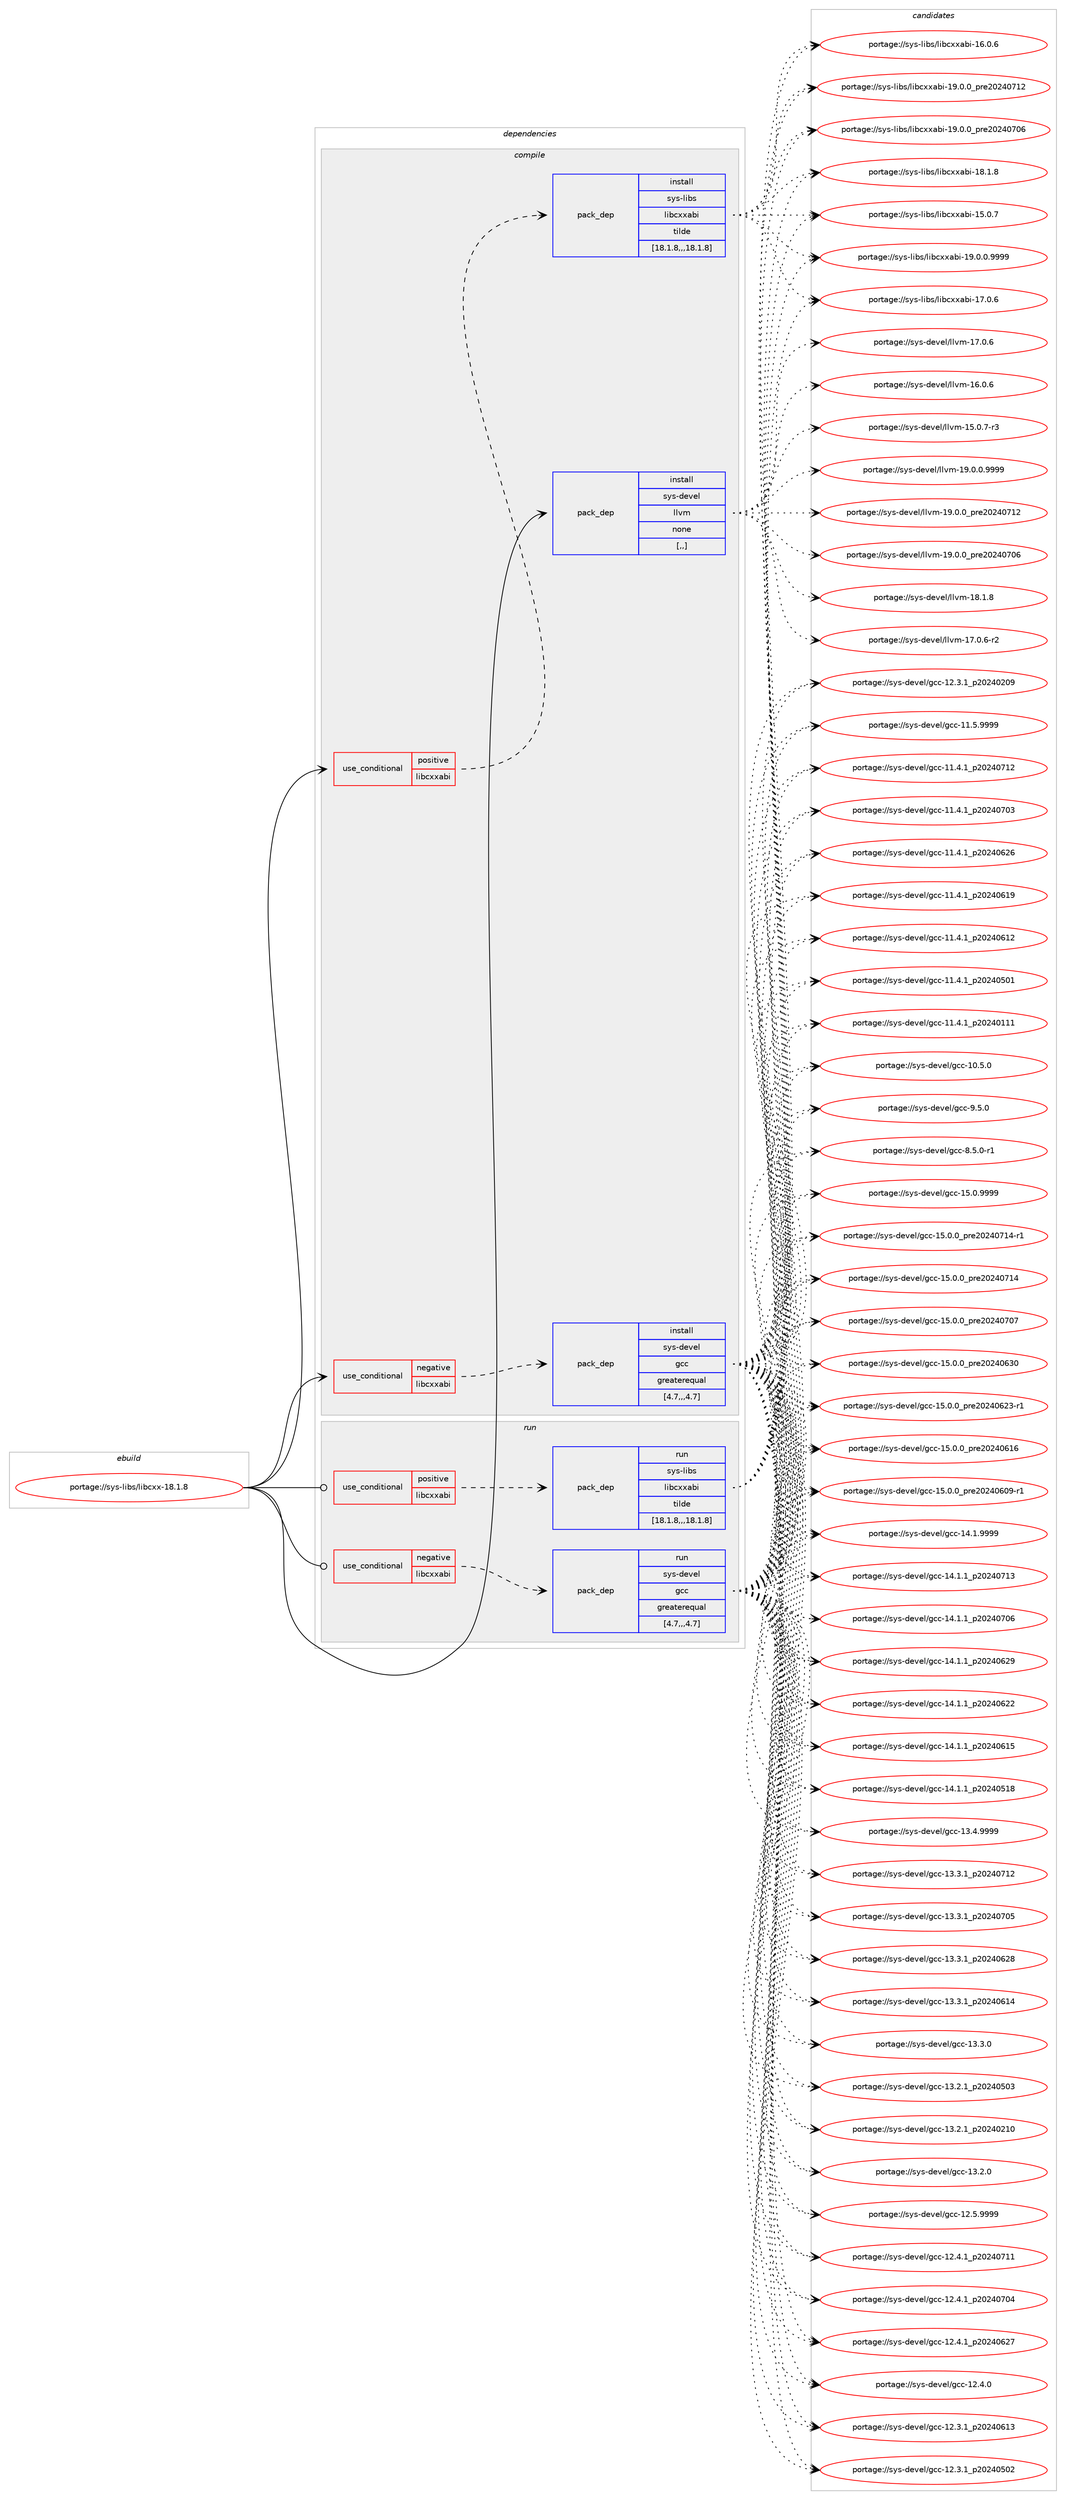 digraph prolog {

# *************
# Graph options
# *************

newrank=true;
concentrate=true;
compound=true;
graph [rankdir=LR,fontname=Helvetica,fontsize=10,ranksep=1.5];#, ranksep=2.5, nodesep=0.2];
edge  [arrowhead=vee];
node  [fontname=Helvetica,fontsize=10];

# **********
# The ebuild
# **********

subgraph cluster_leftcol {
color=gray;
rank=same;
label=<<i>ebuild</i>>;
id [label="portage://sys-libs/libcxx-18.1.8", color=red, width=4, href="../sys-libs/libcxx-18.1.8.svg"];
}

# ****************
# The dependencies
# ****************

subgraph cluster_midcol {
color=gray;
label=<<i>dependencies</i>>;
subgraph cluster_compile {
fillcolor="#eeeeee";
style=filled;
label=<<i>compile</i>>;
subgraph cond117038 {
dependency438586 [label=<<TABLE BORDER="0" CELLBORDER="1" CELLSPACING="0" CELLPADDING="4"><TR><TD ROWSPAN="3" CELLPADDING="10">use_conditional</TD></TR><TR><TD>negative</TD></TR><TR><TD>libcxxabi</TD></TR></TABLE>>, shape=none, color=red];
subgraph pack318552 {
dependency438587 [label=<<TABLE BORDER="0" CELLBORDER="1" CELLSPACING="0" CELLPADDING="4" WIDTH="220"><TR><TD ROWSPAN="6" CELLPADDING="30">pack_dep</TD></TR><TR><TD WIDTH="110">install</TD></TR><TR><TD>sys-devel</TD></TR><TR><TD>gcc</TD></TR><TR><TD>greaterequal</TD></TR><TR><TD>[4.7,,,4.7]</TD></TR></TABLE>>, shape=none, color=blue];
}
dependency438586:e -> dependency438587:w [weight=20,style="dashed",arrowhead="vee"];
}
id:e -> dependency438586:w [weight=20,style="solid",arrowhead="vee"];
subgraph cond117039 {
dependency438588 [label=<<TABLE BORDER="0" CELLBORDER="1" CELLSPACING="0" CELLPADDING="4"><TR><TD ROWSPAN="3" CELLPADDING="10">use_conditional</TD></TR><TR><TD>positive</TD></TR><TR><TD>libcxxabi</TD></TR></TABLE>>, shape=none, color=red];
subgraph pack318553 {
dependency438589 [label=<<TABLE BORDER="0" CELLBORDER="1" CELLSPACING="0" CELLPADDING="4" WIDTH="220"><TR><TD ROWSPAN="6" CELLPADDING="30">pack_dep</TD></TR><TR><TD WIDTH="110">install</TD></TR><TR><TD>sys-libs</TD></TR><TR><TD>libcxxabi</TD></TR><TR><TD>tilde</TD></TR><TR><TD>[18.1.8,,,18.1.8]</TD></TR></TABLE>>, shape=none, color=blue];
}
dependency438588:e -> dependency438589:w [weight=20,style="dashed",arrowhead="vee"];
}
id:e -> dependency438588:w [weight=20,style="solid",arrowhead="vee"];
subgraph pack318554 {
dependency438590 [label=<<TABLE BORDER="0" CELLBORDER="1" CELLSPACING="0" CELLPADDING="4" WIDTH="220"><TR><TD ROWSPAN="6" CELLPADDING="30">pack_dep</TD></TR><TR><TD WIDTH="110">install</TD></TR><TR><TD>sys-devel</TD></TR><TR><TD>llvm</TD></TR><TR><TD>none</TD></TR><TR><TD>[,,]</TD></TR></TABLE>>, shape=none, color=blue];
}
id:e -> dependency438590:w [weight=20,style="solid",arrowhead="vee"];
}
subgraph cluster_compileandrun {
fillcolor="#eeeeee";
style=filled;
label=<<i>compile and run</i>>;
}
subgraph cluster_run {
fillcolor="#eeeeee";
style=filled;
label=<<i>run</i>>;
subgraph cond117040 {
dependency438591 [label=<<TABLE BORDER="0" CELLBORDER="1" CELLSPACING="0" CELLPADDING="4"><TR><TD ROWSPAN="3" CELLPADDING="10">use_conditional</TD></TR><TR><TD>negative</TD></TR><TR><TD>libcxxabi</TD></TR></TABLE>>, shape=none, color=red];
subgraph pack318555 {
dependency438592 [label=<<TABLE BORDER="0" CELLBORDER="1" CELLSPACING="0" CELLPADDING="4" WIDTH="220"><TR><TD ROWSPAN="6" CELLPADDING="30">pack_dep</TD></TR><TR><TD WIDTH="110">run</TD></TR><TR><TD>sys-devel</TD></TR><TR><TD>gcc</TD></TR><TR><TD>greaterequal</TD></TR><TR><TD>[4.7,,,4.7]</TD></TR></TABLE>>, shape=none, color=blue];
}
dependency438591:e -> dependency438592:w [weight=20,style="dashed",arrowhead="vee"];
}
id:e -> dependency438591:w [weight=20,style="solid",arrowhead="odot"];
subgraph cond117041 {
dependency438593 [label=<<TABLE BORDER="0" CELLBORDER="1" CELLSPACING="0" CELLPADDING="4"><TR><TD ROWSPAN="3" CELLPADDING="10">use_conditional</TD></TR><TR><TD>positive</TD></TR><TR><TD>libcxxabi</TD></TR></TABLE>>, shape=none, color=red];
subgraph pack318556 {
dependency438594 [label=<<TABLE BORDER="0" CELLBORDER="1" CELLSPACING="0" CELLPADDING="4" WIDTH="220"><TR><TD ROWSPAN="6" CELLPADDING="30">pack_dep</TD></TR><TR><TD WIDTH="110">run</TD></TR><TR><TD>sys-libs</TD></TR><TR><TD>libcxxabi</TD></TR><TR><TD>tilde</TD></TR><TR><TD>[18.1.8,,,18.1.8]</TD></TR></TABLE>>, shape=none, color=blue];
}
dependency438593:e -> dependency438594:w [weight=20,style="dashed",arrowhead="vee"];
}
id:e -> dependency438593:w [weight=20,style="solid",arrowhead="odot"];
}
}

# **************
# The candidates
# **************

subgraph cluster_choices {
rank=same;
color=gray;
label=<<i>candidates</i>>;

subgraph choice318552 {
color=black;
nodesep=1;
choice1151211154510010111810110847103999945495346484657575757 [label="portage://sys-devel/gcc-15.0.9999", color=red, width=4,href="../sys-devel/gcc-15.0.9999.svg"];
choice11512111545100101118101108471039999454953464846489511211410150485052485549524511449 [label="portage://sys-devel/gcc-15.0.0_pre20240714-r1", color=red, width=4,href="../sys-devel/gcc-15.0.0_pre20240714-r1.svg"];
choice1151211154510010111810110847103999945495346484648951121141015048505248554952 [label="portage://sys-devel/gcc-15.0.0_pre20240714", color=red, width=4,href="../sys-devel/gcc-15.0.0_pre20240714.svg"];
choice1151211154510010111810110847103999945495346484648951121141015048505248554855 [label="portage://sys-devel/gcc-15.0.0_pre20240707", color=red, width=4,href="../sys-devel/gcc-15.0.0_pre20240707.svg"];
choice1151211154510010111810110847103999945495346484648951121141015048505248545148 [label="portage://sys-devel/gcc-15.0.0_pre20240630", color=red, width=4,href="../sys-devel/gcc-15.0.0_pre20240630.svg"];
choice11512111545100101118101108471039999454953464846489511211410150485052485450514511449 [label="portage://sys-devel/gcc-15.0.0_pre20240623-r1", color=red, width=4,href="../sys-devel/gcc-15.0.0_pre20240623-r1.svg"];
choice1151211154510010111810110847103999945495346484648951121141015048505248544954 [label="portage://sys-devel/gcc-15.0.0_pre20240616", color=red, width=4,href="../sys-devel/gcc-15.0.0_pre20240616.svg"];
choice11512111545100101118101108471039999454953464846489511211410150485052485448574511449 [label="portage://sys-devel/gcc-15.0.0_pre20240609-r1", color=red, width=4,href="../sys-devel/gcc-15.0.0_pre20240609-r1.svg"];
choice1151211154510010111810110847103999945495246494657575757 [label="portage://sys-devel/gcc-14.1.9999", color=red, width=4,href="../sys-devel/gcc-14.1.9999.svg"];
choice1151211154510010111810110847103999945495246494649951125048505248554951 [label="portage://sys-devel/gcc-14.1.1_p20240713", color=red, width=4,href="../sys-devel/gcc-14.1.1_p20240713.svg"];
choice1151211154510010111810110847103999945495246494649951125048505248554854 [label="portage://sys-devel/gcc-14.1.1_p20240706", color=red, width=4,href="../sys-devel/gcc-14.1.1_p20240706.svg"];
choice1151211154510010111810110847103999945495246494649951125048505248545057 [label="portage://sys-devel/gcc-14.1.1_p20240629", color=red, width=4,href="../sys-devel/gcc-14.1.1_p20240629.svg"];
choice1151211154510010111810110847103999945495246494649951125048505248545050 [label="portage://sys-devel/gcc-14.1.1_p20240622", color=red, width=4,href="../sys-devel/gcc-14.1.1_p20240622.svg"];
choice1151211154510010111810110847103999945495246494649951125048505248544953 [label="portage://sys-devel/gcc-14.1.1_p20240615", color=red, width=4,href="../sys-devel/gcc-14.1.1_p20240615.svg"];
choice1151211154510010111810110847103999945495246494649951125048505248534956 [label="portage://sys-devel/gcc-14.1.1_p20240518", color=red, width=4,href="../sys-devel/gcc-14.1.1_p20240518.svg"];
choice1151211154510010111810110847103999945495146524657575757 [label="portage://sys-devel/gcc-13.4.9999", color=red, width=4,href="../sys-devel/gcc-13.4.9999.svg"];
choice1151211154510010111810110847103999945495146514649951125048505248554950 [label="portage://sys-devel/gcc-13.3.1_p20240712", color=red, width=4,href="../sys-devel/gcc-13.3.1_p20240712.svg"];
choice1151211154510010111810110847103999945495146514649951125048505248554853 [label="portage://sys-devel/gcc-13.3.1_p20240705", color=red, width=4,href="../sys-devel/gcc-13.3.1_p20240705.svg"];
choice1151211154510010111810110847103999945495146514649951125048505248545056 [label="portage://sys-devel/gcc-13.3.1_p20240628", color=red, width=4,href="../sys-devel/gcc-13.3.1_p20240628.svg"];
choice1151211154510010111810110847103999945495146514649951125048505248544952 [label="portage://sys-devel/gcc-13.3.1_p20240614", color=red, width=4,href="../sys-devel/gcc-13.3.1_p20240614.svg"];
choice1151211154510010111810110847103999945495146514648 [label="portage://sys-devel/gcc-13.3.0", color=red, width=4,href="../sys-devel/gcc-13.3.0.svg"];
choice1151211154510010111810110847103999945495146504649951125048505248534851 [label="portage://sys-devel/gcc-13.2.1_p20240503", color=red, width=4,href="../sys-devel/gcc-13.2.1_p20240503.svg"];
choice1151211154510010111810110847103999945495146504649951125048505248504948 [label="portage://sys-devel/gcc-13.2.1_p20240210", color=red, width=4,href="../sys-devel/gcc-13.2.1_p20240210.svg"];
choice1151211154510010111810110847103999945495146504648 [label="portage://sys-devel/gcc-13.2.0", color=red, width=4,href="../sys-devel/gcc-13.2.0.svg"];
choice1151211154510010111810110847103999945495046534657575757 [label="portage://sys-devel/gcc-12.5.9999", color=red, width=4,href="../sys-devel/gcc-12.5.9999.svg"];
choice1151211154510010111810110847103999945495046524649951125048505248554949 [label="portage://sys-devel/gcc-12.4.1_p20240711", color=red, width=4,href="../sys-devel/gcc-12.4.1_p20240711.svg"];
choice1151211154510010111810110847103999945495046524649951125048505248554852 [label="portage://sys-devel/gcc-12.4.1_p20240704", color=red, width=4,href="../sys-devel/gcc-12.4.1_p20240704.svg"];
choice1151211154510010111810110847103999945495046524649951125048505248545055 [label="portage://sys-devel/gcc-12.4.1_p20240627", color=red, width=4,href="../sys-devel/gcc-12.4.1_p20240627.svg"];
choice1151211154510010111810110847103999945495046524648 [label="portage://sys-devel/gcc-12.4.0", color=red, width=4,href="../sys-devel/gcc-12.4.0.svg"];
choice1151211154510010111810110847103999945495046514649951125048505248544951 [label="portage://sys-devel/gcc-12.3.1_p20240613", color=red, width=4,href="../sys-devel/gcc-12.3.1_p20240613.svg"];
choice1151211154510010111810110847103999945495046514649951125048505248534850 [label="portage://sys-devel/gcc-12.3.1_p20240502", color=red, width=4,href="../sys-devel/gcc-12.3.1_p20240502.svg"];
choice1151211154510010111810110847103999945495046514649951125048505248504857 [label="portage://sys-devel/gcc-12.3.1_p20240209", color=red, width=4,href="../sys-devel/gcc-12.3.1_p20240209.svg"];
choice1151211154510010111810110847103999945494946534657575757 [label="portage://sys-devel/gcc-11.5.9999", color=red, width=4,href="../sys-devel/gcc-11.5.9999.svg"];
choice1151211154510010111810110847103999945494946524649951125048505248554950 [label="portage://sys-devel/gcc-11.4.1_p20240712", color=red, width=4,href="../sys-devel/gcc-11.4.1_p20240712.svg"];
choice1151211154510010111810110847103999945494946524649951125048505248554851 [label="portage://sys-devel/gcc-11.4.1_p20240703", color=red, width=4,href="../sys-devel/gcc-11.4.1_p20240703.svg"];
choice1151211154510010111810110847103999945494946524649951125048505248545054 [label="portage://sys-devel/gcc-11.4.1_p20240626", color=red, width=4,href="../sys-devel/gcc-11.4.1_p20240626.svg"];
choice1151211154510010111810110847103999945494946524649951125048505248544957 [label="portage://sys-devel/gcc-11.4.1_p20240619", color=red, width=4,href="../sys-devel/gcc-11.4.1_p20240619.svg"];
choice1151211154510010111810110847103999945494946524649951125048505248544950 [label="portage://sys-devel/gcc-11.4.1_p20240612", color=red, width=4,href="../sys-devel/gcc-11.4.1_p20240612.svg"];
choice1151211154510010111810110847103999945494946524649951125048505248534849 [label="portage://sys-devel/gcc-11.4.1_p20240501", color=red, width=4,href="../sys-devel/gcc-11.4.1_p20240501.svg"];
choice1151211154510010111810110847103999945494946524649951125048505248494949 [label="portage://sys-devel/gcc-11.4.1_p20240111", color=red, width=4,href="../sys-devel/gcc-11.4.1_p20240111.svg"];
choice1151211154510010111810110847103999945494846534648 [label="portage://sys-devel/gcc-10.5.0", color=red, width=4,href="../sys-devel/gcc-10.5.0.svg"];
choice11512111545100101118101108471039999455746534648 [label="portage://sys-devel/gcc-9.5.0", color=red, width=4,href="../sys-devel/gcc-9.5.0.svg"];
choice115121115451001011181011084710399994556465346484511449 [label="portage://sys-devel/gcc-8.5.0-r1", color=red, width=4,href="../sys-devel/gcc-8.5.0-r1.svg"];
dependency438587:e -> choice1151211154510010111810110847103999945495346484657575757:w [style=dotted,weight="100"];
dependency438587:e -> choice11512111545100101118101108471039999454953464846489511211410150485052485549524511449:w [style=dotted,weight="100"];
dependency438587:e -> choice1151211154510010111810110847103999945495346484648951121141015048505248554952:w [style=dotted,weight="100"];
dependency438587:e -> choice1151211154510010111810110847103999945495346484648951121141015048505248554855:w [style=dotted,weight="100"];
dependency438587:e -> choice1151211154510010111810110847103999945495346484648951121141015048505248545148:w [style=dotted,weight="100"];
dependency438587:e -> choice11512111545100101118101108471039999454953464846489511211410150485052485450514511449:w [style=dotted,weight="100"];
dependency438587:e -> choice1151211154510010111810110847103999945495346484648951121141015048505248544954:w [style=dotted,weight="100"];
dependency438587:e -> choice11512111545100101118101108471039999454953464846489511211410150485052485448574511449:w [style=dotted,weight="100"];
dependency438587:e -> choice1151211154510010111810110847103999945495246494657575757:w [style=dotted,weight="100"];
dependency438587:e -> choice1151211154510010111810110847103999945495246494649951125048505248554951:w [style=dotted,weight="100"];
dependency438587:e -> choice1151211154510010111810110847103999945495246494649951125048505248554854:w [style=dotted,weight="100"];
dependency438587:e -> choice1151211154510010111810110847103999945495246494649951125048505248545057:w [style=dotted,weight="100"];
dependency438587:e -> choice1151211154510010111810110847103999945495246494649951125048505248545050:w [style=dotted,weight="100"];
dependency438587:e -> choice1151211154510010111810110847103999945495246494649951125048505248544953:w [style=dotted,weight="100"];
dependency438587:e -> choice1151211154510010111810110847103999945495246494649951125048505248534956:w [style=dotted,weight="100"];
dependency438587:e -> choice1151211154510010111810110847103999945495146524657575757:w [style=dotted,weight="100"];
dependency438587:e -> choice1151211154510010111810110847103999945495146514649951125048505248554950:w [style=dotted,weight="100"];
dependency438587:e -> choice1151211154510010111810110847103999945495146514649951125048505248554853:w [style=dotted,weight="100"];
dependency438587:e -> choice1151211154510010111810110847103999945495146514649951125048505248545056:w [style=dotted,weight="100"];
dependency438587:e -> choice1151211154510010111810110847103999945495146514649951125048505248544952:w [style=dotted,weight="100"];
dependency438587:e -> choice1151211154510010111810110847103999945495146514648:w [style=dotted,weight="100"];
dependency438587:e -> choice1151211154510010111810110847103999945495146504649951125048505248534851:w [style=dotted,weight="100"];
dependency438587:e -> choice1151211154510010111810110847103999945495146504649951125048505248504948:w [style=dotted,weight="100"];
dependency438587:e -> choice1151211154510010111810110847103999945495146504648:w [style=dotted,weight="100"];
dependency438587:e -> choice1151211154510010111810110847103999945495046534657575757:w [style=dotted,weight="100"];
dependency438587:e -> choice1151211154510010111810110847103999945495046524649951125048505248554949:w [style=dotted,weight="100"];
dependency438587:e -> choice1151211154510010111810110847103999945495046524649951125048505248554852:w [style=dotted,weight="100"];
dependency438587:e -> choice1151211154510010111810110847103999945495046524649951125048505248545055:w [style=dotted,weight="100"];
dependency438587:e -> choice1151211154510010111810110847103999945495046524648:w [style=dotted,weight="100"];
dependency438587:e -> choice1151211154510010111810110847103999945495046514649951125048505248544951:w [style=dotted,weight="100"];
dependency438587:e -> choice1151211154510010111810110847103999945495046514649951125048505248534850:w [style=dotted,weight="100"];
dependency438587:e -> choice1151211154510010111810110847103999945495046514649951125048505248504857:w [style=dotted,weight="100"];
dependency438587:e -> choice1151211154510010111810110847103999945494946534657575757:w [style=dotted,weight="100"];
dependency438587:e -> choice1151211154510010111810110847103999945494946524649951125048505248554950:w [style=dotted,weight="100"];
dependency438587:e -> choice1151211154510010111810110847103999945494946524649951125048505248554851:w [style=dotted,weight="100"];
dependency438587:e -> choice1151211154510010111810110847103999945494946524649951125048505248545054:w [style=dotted,weight="100"];
dependency438587:e -> choice1151211154510010111810110847103999945494946524649951125048505248544957:w [style=dotted,weight="100"];
dependency438587:e -> choice1151211154510010111810110847103999945494946524649951125048505248544950:w [style=dotted,weight="100"];
dependency438587:e -> choice1151211154510010111810110847103999945494946524649951125048505248534849:w [style=dotted,weight="100"];
dependency438587:e -> choice1151211154510010111810110847103999945494946524649951125048505248494949:w [style=dotted,weight="100"];
dependency438587:e -> choice1151211154510010111810110847103999945494846534648:w [style=dotted,weight="100"];
dependency438587:e -> choice11512111545100101118101108471039999455746534648:w [style=dotted,weight="100"];
dependency438587:e -> choice115121115451001011181011084710399994556465346484511449:w [style=dotted,weight="100"];
}
subgraph choice318553 {
color=black;
nodesep=1;
choice11512111545108105981154710810598991201209798105454957464846484657575757 [label="portage://sys-libs/libcxxabi-19.0.0.9999", color=red, width=4,href="../sys-libs/libcxxabi-19.0.0.9999.svg"];
choice1151211154510810598115471081059899120120979810545495746484648951121141015048505248554950 [label="portage://sys-libs/libcxxabi-19.0.0_pre20240712", color=red, width=4,href="../sys-libs/libcxxabi-19.0.0_pre20240712.svg"];
choice1151211154510810598115471081059899120120979810545495746484648951121141015048505248554854 [label="portage://sys-libs/libcxxabi-19.0.0_pre20240706", color=red, width=4,href="../sys-libs/libcxxabi-19.0.0_pre20240706.svg"];
choice1151211154510810598115471081059899120120979810545495646494656 [label="portage://sys-libs/libcxxabi-18.1.8", color=red, width=4,href="../sys-libs/libcxxabi-18.1.8.svg"];
choice1151211154510810598115471081059899120120979810545495546484654 [label="portage://sys-libs/libcxxabi-17.0.6", color=red, width=4,href="../sys-libs/libcxxabi-17.0.6.svg"];
choice1151211154510810598115471081059899120120979810545495446484654 [label="portage://sys-libs/libcxxabi-16.0.6", color=red, width=4,href="../sys-libs/libcxxabi-16.0.6.svg"];
choice1151211154510810598115471081059899120120979810545495346484655 [label="portage://sys-libs/libcxxabi-15.0.7", color=red, width=4,href="../sys-libs/libcxxabi-15.0.7.svg"];
dependency438589:e -> choice11512111545108105981154710810598991201209798105454957464846484657575757:w [style=dotted,weight="100"];
dependency438589:e -> choice1151211154510810598115471081059899120120979810545495746484648951121141015048505248554950:w [style=dotted,weight="100"];
dependency438589:e -> choice1151211154510810598115471081059899120120979810545495746484648951121141015048505248554854:w [style=dotted,weight="100"];
dependency438589:e -> choice1151211154510810598115471081059899120120979810545495646494656:w [style=dotted,weight="100"];
dependency438589:e -> choice1151211154510810598115471081059899120120979810545495546484654:w [style=dotted,weight="100"];
dependency438589:e -> choice1151211154510810598115471081059899120120979810545495446484654:w [style=dotted,weight="100"];
dependency438589:e -> choice1151211154510810598115471081059899120120979810545495346484655:w [style=dotted,weight="100"];
}
subgraph choice318554 {
color=black;
nodesep=1;
choice1151211154510010111810110847108108118109454957464846484657575757 [label="portage://sys-devel/llvm-19.0.0.9999", color=red, width=4,href="../sys-devel/llvm-19.0.0.9999.svg"];
choice115121115451001011181011084710810811810945495746484648951121141015048505248554950 [label="portage://sys-devel/llvm-19.0.0_pre20240712", color=red, width=4,href="../sys-devel/llvm-19.0.0_pre20240712.svg"];
choice115121115451001011181011084710810811810945495746484648951121141015048505248554854 [label="portage://sys-devel/llvm-19.0.0_pre20240706", color=red, width=4,href="../sys-devel/llvm-19.0.0_pre20240706.svg"];
choice115121115451001011181011084710810811810945495646494656 [label="portage://sys-devel/llvm-18.1.8", color=red, width=4,href="../sys-devel/llvm-18.1.8.svg"];
choice1151211154510010111810110847108108118109454955464846544511450 [label="portage://sys-devel/llvm-17.0.6-r2", color=red, width=4,href="../sys-devel/llvm-17.0.6-r2.svg"];
choice115121115451001011181011084710810811810945495546484654 [label="portage://sys-devel/llvm-17.0.6", color=red, width=4,href="../sys-devel/llvm-17.0.6.svg"];
choice115121115451001011181011084710810811810945495446484654 [label="portage://sys-devel/llvm-16.0.6", color=red, width=4,href="../sys-devel/llvm-16.0.6.svg"];
choice1151211154510010111810110847108108118109454953464846554511451 [label="portage://sys-devel/llvm-15.0.7-r3", color=red, width=4,href="../sys-devel/llvm-15.0.7-r3.svg"];
dependency438590:e -> choice1151211154510010111810110847108108118109454957464846484657575757:w [style=dotted,weight="100"];
dependency438590:e -> choice115121115451001011181011084710810811810945495746484648951121141015048505248554950:w [style=dotted,weight="100"];
dependency438590:e -> choice115121115451001011181011084710810811810945495746484648951121141015048505248554854:w [style=dotted,weight="100"];
dependency438590:e -> choice115121115451001011181011084710810811810945495646494656:w [style=dotted,weight="100"];
dependency438590:e -> choice1151211154510010111810110847108108118109454955464846544511450:w [style=dotted,weight="100"];
dependency438590:e -> choice115121115451001011181011084710810811810945495546484654:w [style=dotted,weight="100"];
dependency438590:e -> choice115121115451001011181011084710810811810945495446484654:w [style=dotted,weight="100"];
dependency438590:e -> choice1151211154510010111810110847108108118109454953464846554511451:w [style=dotted,weight="100"];
}
subgraph choice318555 {
color=black;
nodesep=1;
choice1151211154510010111810110847103999945495346484657575757 [label="portage://sys-devel/gcc-15.0.9999", color=red, width=4,href="../sys-devel/gcc-15.0.9999.svg"];
choice11512111545100101118101108471039999454953464846489511211410150485052485549524511449 [label="portage://sys-devel/gcc-15.0.0_pre20240714-r1", color=red, width=4,href="../sys-devel/gcc-15.0.0_pre20240714-r1.svg"];
choice1151211154510010111810110847103999945495346484648951121141015048505248554952 [label="portage://sys-devel/gcc-15.0.0_pre20240714", color=red, width=4,href="../sys-devel/gcc-15.0.0_pre20240714.svg"];
choice1151211154510010111810110847103999945495346484648951121141015048505248554855 [label="portage://sys-devel/gcc-15.0.0_pre20240707", color=red, width=4,href="../sys-devel/gcc-15.0.0_pre20240707.svg"];
choice1151211154510010111810110847103999945495346484648951121141015048505248545148 [label="portage://sys-devel/gcc-15.0.0_pre20240630", color=red, width=4,href="../sys-devel/gcc-15.0.0_pre20240630.svg"];
choice11512111545100101118101108471039999454953464846489511211410150485052485450514511449 [label="portage://sys-devel/gcc-15.0.0_pre20240623-r1", color=red, width=4,href="../sys-devel/gcc-15.0.0_pre20240623-r1.svg"];
choice1151211154510010111810110847103999945495346484648951121141015048505248544954 [label="portage://sys-devel/gcc-15.0.0_pre20240616", color=red, width=4,href="../sys-devel/gcc-15.0.0_pre20240616.svg"];
choice11512111545100101118101108471039999454953464846489511211410150485052485448574511449 [label="portage://sys-devel/gcc-15.0.0_pre20240609-r1", color=red, width=4,href="../sys-devel/gcc-15.0.0_pre20240609-r1.svg"];
choice1151211154510010111810110847103999945495246494657575757 [label="portage://sys-devel/gcc-14.1.9999", color=red, width=4,href="../sys-devel/gcc-14.1.9999.svg"];
choice1151211154510010111810110847103999945495246494649951125048505248554951 [label="portage://sys-devel/gcc-14.1.1_p20240713", color=red, width=4,href="../sys-devel/gcc-14.1.1_p20240713.svg"];
choice1151211154510010111810110847103999945495246494649951125048505248554854 [label="portage://sys-devel/gcc-14.1.1_p20240706", color=red, width=4,href="../sys-devel/gcc-14.1.1_p20240706.svg"];
choice1151211154510010111810110847103999945495246494649951125048505248545057 [label="portage://sys-devel/gcc-14.1.1_p20240629", color=red, width=4,href="../sys-devel/gcc-14.1.1_p20240629.svg"];
choice1151211154510010111810110847103999945495246494649951125048505248545050 [label="portage://sys-devel/gcc-14.1.1_p20240622", color=red, width=4,href="../sys-devel/gcc-14.1.1_p20240622.svg"];
choice1151211154510010111810110847103999945495246494649951125048505248544953 [label="portage://sys-devel/gcc-14.1.1_p20240615", color=red, width=4,href="../sys-devel/gcc-14.1.1_p20240615.svg"];
choice1151211154510010111810110847103999945495246494649951125048505248534956 [label="portage://sys-devel/gcc-14.1.1_p20240518", color=red, width=4,href="../sys-devel/gcc-14.1.1_p20240518.svg"];
choice1151211154510010111810110847103999945495146524657575757 [label="portage://sys-devel/gcc-13.4.9999", color=red, width=4,href="../sys-devel/gcc-13.4.9999.svg"];
choice1151211154510010111810110847103999945495146514649951125048505248554950 [label="portage://sys-devel/gcc-13.3.1_p20240712", color=red, width=4,href="../sys-devel/gcc-13.3.1_p20240712.svg"];
choice1151211154510010111810110847103999945495146514649951125048505248554853 [label="portage://sys-devel/gcc-13.3.1_p20240705", color=red, width=4,href="../sys-devel/gcc-13.3.1_p20240705.svg"];
choice1151211154510010111810110847103999945495146514649951125048505248545056 [label="portage://sys-devel/gcc-13.3.1_p20240628", color=red, width=4,href="../sys-devel/gcc-13.3.1_p20240628.svg"];
choice1151211154510010111810110847103999945495146514649951125048505248544952 [label="portage://sys-devel/gcc-13.3.1_p20240614", color=red, width=4,href="../sys-devel/gcc-13.3.1_p20240614.svg"];
choice1151211154510010111810110847103999945495146514648 [label="portage://sys-devel/gcc-13.3.0", color=red, width=4,href="../sys-devel/gcc-13.3.0.svg"];
choice1151211154510010111810110847103999945495146504649951125048505248534851 [label="portage://sys-devel/gcc-13.2.1_p20240503", color=red, width=4,href="../sys-devel/gcc-13.2.1_p20240503.svg"];
choice1151211154510010111810110847103999945495146504649951125048505248504948 [label="portage://sys-devel/gcc-13.2.1_p20240210", color=red, width=4,href="../sys-devel/gcc-13.2.1_p20240210.svg"];
choice1151211154510010111810110847103999945495146504648 [label="portage://sys-devel/gcc-13.2.0", color=red, width=4,href="../sys-devel/gcc-13.2.0.svg"];
choice1151211154510010111810110847103999945495046534657575757 [label="portage://sys-devel/gcc-12.5.9999", color=red, width=4,href="../sys-devel/gcc-12.5.9999.svg"];
choice1151211154510010111810110847103999945495046524649951125048505248554949 [label="portage://sys-devel/gcc-12.4.1_p20240711", color=red, width=4,href="../sys-devel/gcc-12.4.1_p20240711.svg"];
choice1151211154510010111810110847103999945495046524649951125048505248554852 [label="portage://sys-devel/gcc-12.4.1_p20240704", color=red, width=4,href="../sys-devel/gcc-12.4.1_p20240704.svg"];
choice1151211154510010111810110847103999945495046524649951125048505248545055 [label="portage://sys-devel/gcc-12.4.1_p20240627", color=red, width=4,href="../sys-devel/gcc-12.4.1_p20240627.svg"];
choice1151211154510010111810110847103999945495046524648 [label="portage://sys-devel/gcc-12.4.0", color=red, width=4,href="../sys-devel/gcc-12.4.0.svg"];
choice1151211154510010111810110847103999945495046514649951125048505248544951 [label="portage://sys-devel/gcc-12.3.1_p20240613", color=red, width=4,href="../sys-devel/gcc-12.3.1_p20240613.svg"];
choice1151211154510010111810110847103999945495046514649951125048505248534850 [label="portage://sys-devel/gcc-12.3.1_p20240502", color=red, width=4,href="../sys-devel/gcc-12.3.1_p20240502.svg"];
choice1151211154510010111810110847103999945495046514649951125048505248504857 [label="portage://sys-devel/gcc-12.3.1_p20240209", color=red, width=4,href="../sys-devel/gcc-12.3.1_p20240209.svg"];
choice1151211154510010111810110847103999945494946534657575757 [label="portage://sys-devel/gcc-11.5.9999", color=red, width=4,href="../sys-devel/gcc-11.5.9999.svg"];
choice1151211154510010111810110847103999945494946524649951125048505248554950 [label="portage://sys-devel/gcc-11.4.1_p20240712", color=red, width=4,href="../sys-devel/gcc-11.4.1_p20240712.svg"];
choice1151211154510010111810110847103999945494946524649951125048505248554851 [label="portage://sys-devel/gcc-11.4.1_p20240703", color=red, width=4,href="../sys-devel/gcc-11.4.1_p20240703.svg"];
choice1151211154510010111810110847103999945494946524649951125048505248545054 [label="portage://sys-devel/gcc-11.4.1_p20240626", color=red, width=4,href="../sys-devel/gcc-11.4.1_p20240626.svg"];
choice1151211154510010111810110847103999945494946524649951125048505248544957 [label="portage://sys-devel/gcc-11.4.1_p20240619", color=red, width=4,href="../sys-devel/gcc-11.4.1_p20240619.svg"];
choice1151211154510010111810110847103999945494946524649951125048505248544950 [label="portage://sys-devel/gcc-11.4.1_p20240612", color=red, width=4,href="../sys-devel/gcc-11.4.1_p20240612.svg"];
choice1151211154510010111810110847103999945494946524649951125048505248534849 [label="portage://sys-devel/gcc-11.4.1_p20240501", color=red, width=4,href="../sys-devel/gcc-11.4.1_p20240501.svg"];
choice1151211154510010111810110847103999945494946524649951125048505248494949 [label="portage://sys-devel/gcc-11.4.1_p20240111", color=red, width=4,href="../sys-devel/gcc-11.4.1_p20240111.svg"];
choice1151211154510010111810110847103999945494846534648 [label="portage://sys-devel/gcc-10.5.0", color=red, width=4,href="../sys-devel/gcc-10.5.0.svg"];
choice11512111545100101118101108471039999455746534648 [label="portage://sys-devel/gcc-9.5.0", color=red, width=4,href="../sys-devel/gcc-9.5.0.svg"];
choice115121115451001011181011084710399994556465346484511449 [label="portage://sys-devel/gcc-8.5.0-r1", color=red, width=4,href="../sys-devel/gcc-8.5.0-r1.svg"];
dependency438592:e -> choice1151211154510010111810110847103999945495346484657575757:w [style=dotted,weight="100"];
dependency438592:e -> choice11512111545100101118101108471039999454953464846489511211410150485052485549524511449:w [style=dotted,weight="100"];
dependency438592:e -> choice1151211154510010111810110847103999945495346484648951121141015048505248554952:w [style=dotted,weight="100"];
dependency438592:e -> choice1151211154510010111810110847103999945495346484648951121141015048505248554855:w [style=dotted,weight="100"];
dependency438592:e -> choice1151211154510010111810110847103999945495346484648951121141015048505248545148:w [style=dotted,weight="100"];
dependency438592:e -> choice11512111545100101118101108471039999454953464846489511211410150485052485450514511449:w [style=dotted,weight="100"];
dependency438592:e -> choice1151211154510010111810110847103999945495346484648951121141015048505248544954:w [style=dotted,weight="100"];
dependency438592:e -> choice11512111545100101118101108471039999454953464846489511211410150485052485448574511449:w [style=dotted,weight="100"];
dependency438592:e -> choice1151211154510010111810110847103999945495246494657575757:w [style=dotted,weight="100"];
dependency438592:e -> choice1151211154510010111810110847103999945495246494649951125048505248554951:w [style=dotted,weight="100"];
dependency438592:e -> choice1151211154510010111810110847103999945495246494649951125048505248554854:w [style=dotted,weight="100"];
dependency438592:e -> choice1151211154510010111810110847103999945495246494649951125048505248545057:w [style=dotted,weight="100"];
dependency438592:e -> choice1151211154510010111810110847103999945495246494649951125048505248545050:w [style=dotted,weight="100"];
dependency438592:e -> choice1151211154510010111810110847103999945495246494649951125048505248544953:w [style=dotted,weight="100"];
dependency438592:e -> choice1151211154510010111810110847103999945495246494649951125048505248534956:w [style=dotted,weight="100"];
dependency438592:e -> choice1151211154510010111810110847103999945495146524657575757:w [style=dotted,weight="100"];
dependency438592:e -> choice1151211154510010111810110847103999945495146514649951125048505248554950:w [style=dotted,weight="100"];
dependency438592:e -> choice1151211154510010111810110847103999945495146514649951125048505248554853:w [style=dotted,weight="100"];
dependency438592:e -> choice1151211154510010111810110847103999945495146514649951125048505248545056:w [style=dotted,weight="100"];
dependency438592:e -> choice1151211154510010111810110847103999945495146514649951125048505248544952:w [style=dotted,weight="100"];
dependency438592:e -> choice1151211154510010111810110847103999945495146514648:w [style=dotted,weight="100"];
dependency438592:e -> choice1151211154510010111810110847103999945495146504649951125048505248534851:w [style=dotted,weight="100"];
dependency438592:e -> choice1151211154510010111810110847103999945495146504649951125048505248504948:w [style=dotted,weight="100"];
dependency438592:e -> choice1151211154510010111810110847103999945495146504648:w [style=dotted,weight="100"];
dependency438592:e -> choice1151211154510010111810110847103999945495046534657575757:w [style=dotted,weight="100"];
dependency438592:e -> choice1151211154510010111810110847103999945495046524649951125048505248554949:w [style=dotted,weight="100"];
dependency438592:e -> choice1151211154510010111810110847103999945495046524649951125048505248554852:w [style=dotted,weight="100"];
dependency438592:e -> choice1151211154510010111810110847103999945495046524649951125048505248545055:w [style=dotted,weight="100"];
dependency438592:e -> choice1151211154510010111810110847103999945495046524648:w [style=dotted,weight="100"];
dependency438592:e -> choice1151211154510010111810110847103999945495046514649951125048505248544951:w [style=dotted,weight="100"];
dependency438592:e -> choice1151211154510010111810110847103999945495046514649951125048505248534850:w [style=dotted,weight="100"];
dependency438592:e -> choice1151211154510010111810110847103999945495046514649951125048505248504857:w [style=dotted,weight="100"];
dependency438592:e -> choice1151211154510010111810110847103999945494946534657575757:w [style=dotted,weight="100"];
dependency438592:e -> choice1151211154510010111810110847103999945494946524649951125048505248554950:w [style=dotted,weight="100"];
dependency438592:e -> choice1151211154510010111810110847103999945494946524649951125048505248554851:w [style=dotted,weight="100"];
dependency438592:e -> choice1151211154510010111810110847103999945494946524649951125048505248545054:w [style=dotted,weight="100"];
dependency438592:e -> choice1151211154510010111810110847103999945494946524649951125048505248544957:w [style=dotted,weight="100"];
dependency438592:e -> choice1151211154510010111810110847103999945494946524649951125048505248544950:w [style=dotted,weight="100"];
dependency438592:e -> choice1151211154510010111810110847103999945494946524649951125048505248534849:w [style=dotted,weight="100"];
dependency438592:e -> choice1151211154510010111810110847103999945494946524649951125048505248494949:w [style=dotted,weight="100"];
dependency438592:e -> choice1151211154510010111810110847103999945494846534648:w [style=dotted,weight="100"];
dependency438592:e -> choice11512111545100101118101108471039999455746534648:w [style=dotted,weight="100"];
dependency438592:e -> choice115121115451001011181011084710399994556465346484511449:w [style=dotted,weight="100"];
}
subgraph choice318556 {
color=black;
nodesep=1;
choice11512111545108105981154710810598991201209798105454957464846484657575757 [label="portage://sys-libs/libcxxabi-19.0.0.9999", color=red, width=4,href="../sys-libs/libcxxabi-19.0.0.9999.svg"];
choice1151211154510810598115471081059899120120979810545495746484648951121141015048505248554950 [label="portage://sys-libs/libcxxabi-19.0.0_pre20240712", color=red, width=4,href="../sys-libs/libcxxabi-19.0.0_pre20240712.svg"];
choice1151211154510810598115471081059899120120979810545495746484648951121141015048505248554854 [label="portage://sys-libs/libcxxabi-19.0.0_pre20240706", color=red, width=4,href="../sys-libs/libcxxabi-19.0.0_pre20240706.svg"];
choice1151211154510810598115471081059899120120979810545495646494656 [label="portage://sys-libs/libcxxabi-18.1.8", color=red, width=4,href="../sys-libs/libcxxabi-18.1.8.svg"];
choice1151211154510810598115471081059899120120979810545495546484654 [label="portage://sys-libs/libcxxabi-17.0.6", color=red, width=4,href="../sys-libs/libcxxabi-17.0.6.svg"];
choice1151211154510810598115471081059899120120979810545495446484654 [label="portage://sys-libs/libcxxabi-16.0.6", color=red, width=4,href="../sys-libs/libcxxabi-16.0.6.svg"];
choice1151211154510810598115471081059899120120979810545495346484655 [label="portage://sys-libs/libcxxabi-15.0.7", color=red, width=4,href="../sys-libs/libcxxabi-15.0.7.svg"];
dependency438594:e -> choice11512111545108105981154710810598991201209798105454957464846484657575757:w [style=dotted,weight="100"];
dependency438594:e -> choice1151211154510810598115471081059899120120979810545495746484648951121141015048505248554950:w [style=dotted,weight="100"];
dependency438594:e -> choice1151211154510810598115471081059899120120979810545495746484648951121141015048505248554854:w [style=dotted,weight="100"];
dependency438594:e -> choice1151211154510810598115471081059899120120979810545495646494656:w [style=dotted,weight="100"];
dependency438594:e -> choice1151211154510810598115471081059899120120979810545495546484654:w [style=dotted,weight="100"];
dependency438594:e -> choice1151211154510810598115471081059899120120979810545495446484654:w [style=dotted,weight="100"];
dependency438594:e -> choice1151211154510810598115471081059899120120979810545495346484655:w [style=dotted,weight="100"];
}
}

}
